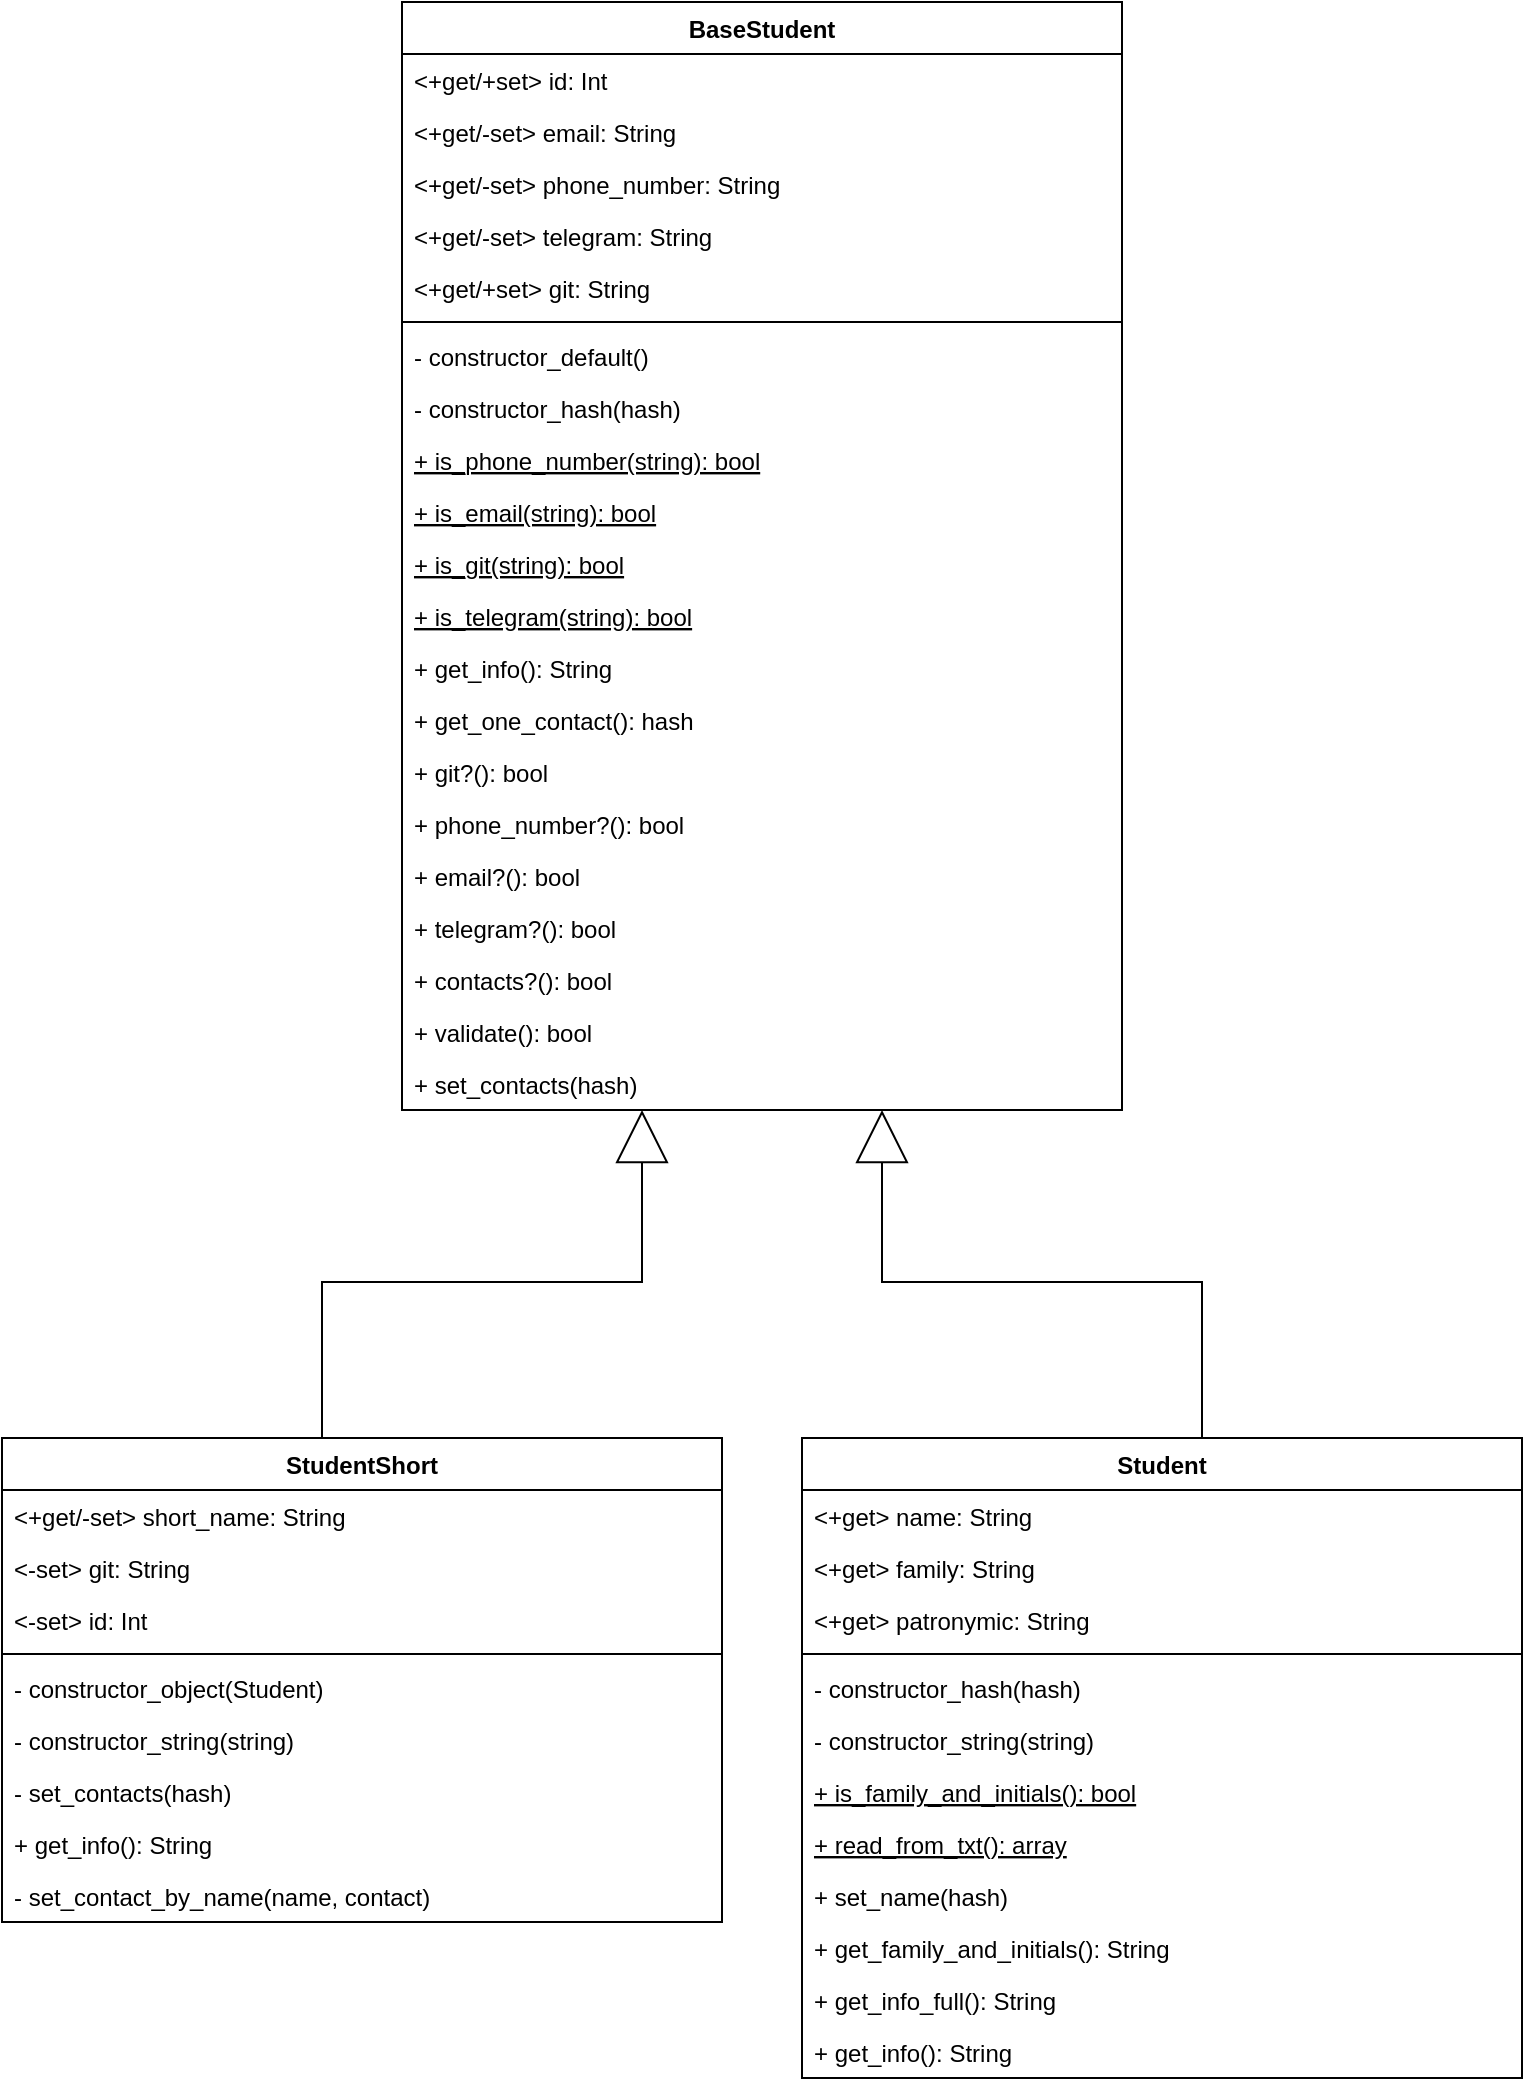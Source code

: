 <mxfile version="20.3.0" type="device"><diagram name="Page-1" id="9f46799a-70d6-7492-0946-bef42562c5a5"><mxGraphModel dx="1148" dy="1664" grid="1" gridSize="10" guides="1" tooltips="1" connect="1" arrows="1" fold="1" page="1" pageScale="1" pageWidth="1100" pageHeight="850" background="none" math="0" shadow="0"><root><mxCell id="0"/><mxCell id="1" parent="0"/><mxCell id="awE1VAHjUJco51ENA8ch-1" value="Student" style="swimlane;fontStyle=1;align=center;verticalAlign=top;childLayout=stackLayout;horizontal=1;startSize=26;horizontalStack=0;resizeParent=1;resizeParentMax=0;resizeLast=0;collapsible=1;marginBottom=0;fillColor=default;swimlaneFillColor=default;" parent="1" vertex="1"><mxGeometry x="680" y="278" width="360" height="320" as="geometry"/></mxCell><mxCell id="awE1VAHjUJco51ENA8ch-2" value="&lt;+get&gt; name: String" style="text;strokeColor=none;fillColor=none;align=left;verticalAlign=top;spacingLeft=4;spacingRight=4;overflow=hidden;rotatable=0;points=[[0,0.5],[1,0.5]];portConstraint=eastwest;" parent="awE1VAHjUJco51ENA8ch-1" vertex="1"><mxGeometry y="26" width="360" height="26" as="geometry"/></mxCell><mxCell id="awE1VAHjUJco51ENA8ch-5" value="&lt;+get&gt; family: String" style="text;strokeColor=none;fillColor=none;align=left;verticalAlign=top;spacingLeft=4;spacingRight=4;overflow=hidden;rotatable=0;points=[[0,0.5],[1,0.5]];portConstraint=eastwest;" parent="awE1VAHjUJco51ENA8ch-1" vertex="1"><mxGeometry y="52" width="360" height="26" as="geometry"/></mxCell><mxCell id="awE1VAHjUJco51ENA8ch-6" value="&lt;+get&gt; patronymic: String" style="text;strokeColor=none;fillColor=none;align=left;verticalAlign=top;spacingLeft=4;spacingRight=4;overflow=hidden;rotatable=0;points=[[0,0.5],[1,0.5]];portConstraint=eastwest;" parent="awE1VAHjUJco51ENA8ch-1" vertex="1"><mxGeometry y="78" width="360" height="26" as="geometry"/></mxCell><mxCell id="awE1VAHjUJco51ENA8ch-3" value="" style="line;strokeWidth=1;fillColor=none;align=left;verticalAlign=middle;spacingTop=-1;spacingLeft=3;spacingRight=3;rotatable=0;labelPosition=right;points=[];portConstraint=eastwest;strokeColor=inherit;" parent="awE1VAHjUJco51ENA8ch-1" vertex="1"><mxGeometry y="104" width="360" height="8" as="geometry"/></mxCell><mxCell id="evtsQNLAuMUu6cNvgW7m-2" value="- constructor_hash(hash)" style="text;strokeColor=none;fillColor=none;align=left;verticalAlign=top;spacingLeft=4;spacingRight=4;overflow=hidden;rotatable=0;points=[[0,0.5],[1,0.5]];portConstraint=eastwest;fontStyle=0" vertex="1" parent="awE1VAHjUJco51ENA8ch-1"><mxGeometry y="112" width="360" height="26" as="geometry"/></mxCell><mxCell id="evtsQNLAuMUu6cNvgW7m-3" value="- constructor_string(string)" style="text;strokeColor=none;fillColor=none;align=left;verticalAlign=top;spacingLeft=4;spacingRight=4;overflow=hidden;rotatable=0;points=[[0,0.5],[1,0.5]];portConstraint=eastwest;fontStyle=0" vertex="1" parent="awE1VAHjUJco51ENA8ch-1"><mxGeometry y="138" width="360" height="26" as="geometry"/></mxCell><mxCell id="evtsQNLAuMUu6cNvgW7m-35" value="+ is_family_and_initials(): bool" style="text;strokeColor=none;fillColor=none;align=left;verticalAlign=top;spacingLeft=4;spacingRight=4;overflow=hidden;rotatable=0;points=[[0,0.5],[1,0.5]];portConstraint=eastwest;fontStyle=4" vertex="1" parent="awE1VAHjUJco51ENA8ch-1"><mxGeometry y="164" width="360" height="26" as="geometry"/></mxCell><mxCell id="evtsQNLAuMUu6cNvgW7m-53" value="+ read_from_txt(): array" style="text;strokeColor=none;fillColor=none;align=left;verticalAlign=top;spacingLeft=4;spacingRight=4;overflow=hidden;rotatable=0;points=[[0,0.5],[1,0.5]];portConstraint=eastwest;fontStyle=4" vertex="1" parent="awE1VAHjUJco51ENA8ch-1"><mxGeometry y="190" width="360" height="26" as="geometry"/></mxCell><mxCell id="awE1VAHjUJco51ENA8ch-23" value="+ set_name(hash)" style="text;strokeColor=none;fillColor=none;align=left;verticalAlign=top;spacingLeft=4;spacingRight=4;overflow=hidden;rotatable=0;points=[[0,0.5],[1,0.5]];portConstraint=eastwest;fontStyle=0" parent="awE1VAHjUJco51ENA8ch-1" vertex="1"><mxGeometry y="216" width="360" height="26" as="geometry"/></mxCell><mxCell id="evtsQNLAuMUu6cNvgW7m-5" value="+ get_family_and_initials(): String" style="text;strokeColor=none;fillColor=none;align=left;verticalAlign=top;spacingLeft=4;spacingRight=4;overflow=hidden;rotatable=0;points=[[0,0.5],[1,0.5]];portConstraint=eastwest;" vertex="1" parent="awE1VAHjUJco51ENA8ch-1"><mxGeometry y="242" width="360" height="26" as="geometry"/></mxCell><mxCell id="evtsQNLAuMUu6cNvgW7m-4" value="+ get_info_full(): String" style="text;strokeColor=none;fillColor=none;align=left;verticalAlign=top;spacingLeft=4;spacingRight=4;overflow=hidden;rotatable=0;points=[[0,0.5],[1,0.5]];portConstraint=eastwest;" vertex="1" parent="awE1VAHjUJco51ENA8ch-1"><mxGeometry y="268" width="360" height="26" as="geometry"/></mxCell><mxCell id="awE1VAHjUJco51ENA8ch-4" value="+ get_info(): String" style="text;strokeColor=none;fillColor=none;align=left;verticalAlign=top;spacingLeft=4;spacingRight=4;overflow=hidden;rotatable=0;points=[[0,0.5],[1,0.5]];portConstraint=eastwest;" parent="awE1VAHjUJco51ENA8ch-1" vertex="1"><mxGeometry y="294" width="360" height="26" as="geometry"/></mxCell><mxCell id="evtsQNLAuMUu6cNvgW7m-6" value="BaseStudent" style="swimlane;fontStyle=1;align=center;verticalAlign=top;childLayout=stackLayout;horizontal=1;startSize=26;horizontalStack=0;resizeParent=1;resizeParentMax=0;resizeLast=0;collapsible=1;marginBottom=0;fillColor=default;swimlaneFillColor=default;" vertex="1" parent="1"><mxGeometry x="480" y="-440" width="360" height="554" as="geometry"/></mxCell><mxCell id="evtsQNLAuMUu6cNvgW7m-34" value="&lt;+get/+set&gt; id: Int" style="text;strokeColor=none;fillColor=none;align=left;verticalAlign=top;spacingLeft=4;spacingRight=4;overflow=hidden;rotatable=0;points=[[0,0.5],[1,0.5]];portConstraint=eastwest;" vertex="1" parent="evtsQNLAuMUu6cNvgW7m-6"><mxGeometry y="26" width="360" height="26" as="geometry"/></mxCell><mxCell id="evtsQNLAuMUu6cNvgW7m-10" value="&lt;+get/-set&gt; email: String" style="text;strokeColor=none;fillColor=none;align=left;verticalAlign=top;spacingLeft=4;spacingRight=4;overflow=hidden;rotatable=0;points=[[0,0.5],[1,0.5]];portConstraint=eastwest;" vertex="1" parent="evtsQNLAuMUu6cNvgW7m-6"><mxGeometry y="52" width="360" height="26" as="geometry"/></mxCell><mxCell id="evtsQNLAuMUu6cNvgW7m-11" value="&lt;+get/-set&gt; phone_number: String" style="text;strokeColor=none;fillColor=none;align=left;verticalAlign=top;spacingLeft=4;spacingRight=4;overflow=hidden;rotatable=0;points=[[0,0.5],[1,0.5]];portConstraint=eastwest;" vertex="1" parent="evtsQNLAuMUu6cNvgW7m-6"><mxGeometry y="78" width="360" height="26" as="geometry"/></mxCell><mxCell id="evtsQNLAuMUu6cNvgW7m-12" value="&lt;+get/-set&gt; telegram: String" style="text;strokeColor=none;fillColor=none;align=left;verticalAlign=top;spacingLeft=4;spacingRight=4;overflow=hidden;rotatable=0;points=[[0,0.5],[1,0.5]];portConstraint=eastwest;" vertex="1" parent="evtsQNLAuMUu6cNvgW7m-6"><mxGeometry y="104" width="360" height="26" as="geometry"/></mxCell><mxCell id="evtsQNLAuMUu6cNvgW7m-13" value="&lt;+get/+set&gt; git: String" style="text;strokeColor=none;fillColor=none;align=left;verticalAlign=top;spacingLeft=4;spacingRight=4;overflow=hidden;rotatable=0;points=[[0,0.5],[1,0.5]];portConstraint=eastwest;" vertex="1" parent="evtsQNLAuMUu6cNvgW7m-6"><mxGeometry y="130" width="360" height="26" as="geometry"/></mxCell><mxCell id="evtsQNLAuMUu6cNvgW7m-14" value="" style="line;strokeWidth=1;fillColor=none;align=left;verticalAlign=middle;spacingTop=-1;spacingLeft=3;spacingRight=3;rotatable=0;labelPosition=right;points=[];portConstraint=eastwest;strokeColor=inherit;" vertex="1" parent="evtsQNLAuMUu6cNvgW7m-6"><mxGeometry y="156" width="360" height="8" as="geometry"/></mxCell><mxCell id="evtsQNLAuMUu6cNvgW7m-30" value="- constructor_default()" style="text;strokeColor=none;fillColor=none;align=left;verticalAlign=top;spacingLeft=4;spacingRight=4;overflow=hidden;rotatable=0;points=[[0,0.5],[1,0.5]];portConstraint=eastwest;fontStyle=0" vertex="1" parent="evtsQNLAuMUu6cNvgW7m-6"><mxGeometry y="164" width="360" height="26" as="geometry"/></mxCell><mxCell id="evtsQNLAuMUu6cNvgW7m-31" value="- constructor_hash(hash)" style="text;strokeColor=none;fillColor=none;align=left;verticalAlign=top;spacingLeft=4;spacingRight=4;overflow=hidden;rotatable=0;points=[[0,0.5],[1,0.5]];portConstraint=eastwest;fontStyle=0" vertex="1" parent="evtsQNLAuMUu6cNvgW7m-6"><mxGeometry y="190" width="360" height="26" as="geometry"/></mxCell><mxCell id="evtsQNLAuMUu6cNvgW7m-19" value="+ is_phone_number(string): bool" style="text;strokeColor=none;fillColor=none;align=left;verticalAlign=top;spacingLeft=4;spacingRight=4;overflow=hidden;rotatable=0;points=[[0,0.5],[1,0.5]];portConstraint=eastwest;fontStyle=4" vertex="1" parent="evtsQNLAuMUu6cNvgW7m-6"><mxGeometry y="216" width="360" height="26" as="geometry"/></mxCell><mxCell id="evtsQNLAuMUu6cNvgW7m-20" value="+ is_email(string): bool" style="text;strokeColor=none;fillColor=none;align=left;verticalAlign=top;spacingLeft=4;spacingRight=4;overflow=hidden;rotatable=0;points=[[0,0.5],[1,0.5]];portConstraint=eastwest;fontStyle=4" vertex="1" parent="evtsQNLAuMUu6cNvgW7m-6"><mxGeometry y="242" width="360" height="26" as="geometry"/></mxCell><mxCell id="evtsQNLAuMUu6cNvgW7m-21" value="+ is_git(string): bool" style="text;strokeColor=none;fillColor=none;align=left;verticalAlign=top;spacingLeft=4;spacingRight=4;overflow=hidden;rotatable=0;points=[[0,0.5],[1,0.5]];portConstraint=eastwest;fontStyle=4" vertex="1" parent="evtsQNLAuMUu6cNvgW7m-6"><mxGeometry y="268" width="360" height="26" as="geometry"/></mxCell><mxCell id="evtsQNLAuMUu6cNvgW7m-22" value="+ is_telegram(string): bool" style="text;strokeColor=none;fillColor=none;align=left;verticalAlign=top;spacingLeft=4;spacingRight=4;overflow=hidden;rotatable=0;points=[[0,0.5],[1,0.5]];portConstraint=eastwest;fontStyle=4" vertex="1" parent="evtsQNLAuMUu6cNvgW7m-6"><mxGeometry y="294" width="360" height="26" as="geometry"/></mxCell><mxCell id="evtsQNLAuMUu6cNvgW7m-16" value="+ get_info(): String" style="text;strokeColor=none;fillColor=none;align=left;verticalAlign=top;spacingLeft=4;spacingRight=4;overflow=hidden;rotatable=0;points=[[0,0.5],[1,0.5]];portConstraint=eastwest;" vertex="1" parent="evtsQNLAuMUu6cNvgW7m-6"><mxGeometry y="320" width="360" height="26" as="geometry"/></mxCell><mxCell id="evtsQNLAuMUu6cNvgW7m-33" value="+ get_one_contact(): hash" style="text;strokeColor=none;fillColor=none;align=left;verticalAlign=top;spacingLeft=4;spacingRight=4;overflow=hidden;rotatable=0;points=[[0,0.5],[1,0.5]];portConstraint=eastwest;" vertex="1" parent="evtsQNLAuMUu6cNvgW7m-6"><mxGeometry y="346" width="360" height="26" as="geometry"/></mxCell><mxCell id="evtsQNLAuMUu6cNvgW7m-23" value="+ git?(): bool" style="text;strokeColor=none;fillColor=none;align=left;verticalAlign=top;spacingLeft=4;spacingRight=4;overflow=hidden;rotatable=0;points=[[0,0.5],[1,0.5]];portConstraint=eastwest;fontStyle=0" vertex="1" parent="evtsQNLAuMUu6cNvgW7m-6"><mxGeometry y="372" width="360" height="26" as="geometry"/></mxCell><mxCell id="evtsQNLAuMUu6cNvgW7m-24" value="+ phone_number?(): bool" style="text;strokeColor=none;fillColor=none;align=left;verticalAlign=top;spacingLeft=4;spacingRight=4;overflow=hidden;rotatable=0;points=[[0,0.5],[1,0.5]];portConstraint=eastwest;fontStyle=0" vertex="1" parent="evtsQNLAuMUu6cNvgW7m-6"><mxGeometry y="398" width="360" height="26" as="geometry"/></mxCell><mxCell id="evtsQNLAuMUu6cNvgW7m-25" value="+ email?(): bool" style="text;strokeColor=none;fillColor=none;align=left;verticalAlign=top;spacingLeft=4;spacingRight=4;overflow=hidden;rotatable=0;points=[[0,0.5],[1,0.5]];portConstraint=eastwest;fontStyle=0" vertex="1" parent="evtsQNLAuMUu6cNvgW7m-6"><mxGeometry y="424" width="360" height="26" as="geometry"/></mxCell><mxCell id="evtsQNLAuMUu6cNvgW7m-26" value="+ telegram?(): bool" style="text;strokeColor=none;fillColor=none;align=left;verticalAlign=top;spacingLeft=4;spacingRight=4;overflow=hidden;rotatable=0;points=[[0,0.5],[1,0.5]];portConstraint=eastwest;fontStyle=0" vertex="1" parent="evtsQNLAuMUu6cNvgW7m-6"><mxGeometry y="450" width="360" height="26" as="geometry"/></mxCell><mxCell id="evtsQNLAuMUu6cNvgW7m-27" value="+ contacts?(): bool" style="text;strokeColor=none;fillColor=none;align=left;verticalAlign=top;spacingLeft=4;spacingRight=4;overflow=hidden;rotatable=0;points=[[0,0.5],[1,0.5]];portConstraint=eastwest;fontStyle=0" vertex="1" parent="evtsQNLAuMUu6cNvgW7m-6"><mxGeometry y="476" width="360" height="26" as="geometry"/></mxCell><mxCell id="evtsQNLAuMUu6cNvgW7m-28" value="+ validate(): bool" style="text;strokeColor=none;fillColor=none;align=left;verticalAlign=top;spacingLeft=4;spacingRight=4;overflow=hidden;rotatable=0;points=[[0,0.5],[1,0.5]];portConstraint=eastwest;fontStyle=0" vertex="1" parent="evtsQNLAuMUu6cNvgW7m-6"><mxGeometry y="502" width="360" height="26" as="geometry"/></mxCell><mxCell id="evtsQNLAuMUu6cNvgW7m-29" value="+ set_contacts(hash)" style="text;strokeColor=none;fillColor=none;align=left;verticalAlign=top;spacingLeft=4;spacingRight=4;overflow=hidden;rotatable=0;points=[[0,0.5],[1,0.5]];portConstraint=eastwest;fontStyle=0" vertex="1" parent="evtsQNLAuMUu6cNvgW7m-6"><mxGeometry y="528" width="360" height="26" as="geometry"/></mxCell><mxCell id="evtsQNLAuMUu6cNvgW7m-36" value="" style="endArrow=block;html=1;rounded=0;endFill=0;jumpSize=6;endSize=24;edgeStyle=orthogonalEdgeStyle;" edge="1" parent="1" source="awE1VAHjUJco51ENA8ch-1" target="evtsQNLAuMUu6cNvgW7m-6"><mxGeometry width="50" height="50" relative="1" as="geometry"><mxPoint x="570" y="320" as="sourcePoint"/><mxPoint x="480" y="230" as="targetPoint"/><Array as="points"><mxPoint x="880" y="200"/><mxPoint x="720" y="200"/></Array></mxGeometry></mxCell><mxCell id="evtsQNLAuMUu6cNvgW7m-37" value="StudentShort" style="swimlane;fontStyle=1;align=center;verticalAlign=top;childLayout=stackLayout;horizontal=1;startSize=26;horizontalStack=0;resizeParent=1;resizeParentMax=0;resizeLast=0;collapsible=1;marginBottom=0;fillColor=default;swimlaneFillColor=default;" vertex="1" parent="1"><mxGeometry x="280" y="278" width="360" height="242" as="geometry"/></mxCell><mxCell id="evtsQNLAuMUu6cNvgW7m-40" value="&lt;+get/-set&gt; short_name: String" style="text;strokeColor=none;fillColor=none;align=left;verticalAlign=top;spacingLeft=4;spacingRight=4;overflow=hidden;rotatable=0;points=[[0,0.5],[1,0.5]];portConstraint=eastwest;" vertex="1" parent="evtsQNLAuMUu6cNvgW7m-37"><mxGeometry y="26" width="360" height="26" as="geometry"/></mxCell><mxCell id="evtsQNLAuMUu6cNvgW7m-49" value="&lt;-set&gt; git: String" style="text;strokeColor=none;fillColor=none;align=left;verticalAlign=top;spacingLeft=4;spacingRight=4;overflow=hidden;rotatable=0;points=[[0,0.5],[1,0.5]];portConstraint=eastwest;" vertex="1" parent="evtsQNLAuMUu6cNvgW7m-37"><mxGeometry y="52" width="360" height="26" as="geometry"/></mxCell><mxCell id="evtsQNLAuMUu6cNvgW7m-50" value="&lt;-set&gt; id: Int" style="text;strokeColor=none;fillColor=none;align=left;verticalAlign=top;spacingLeft=4;spacingRight=4;overflow=hidden;rotatable=0;points=[[0,0.5],[1,0.5]];portConstraint=eastwest;" vertex="1" parent="evtsQNLAuMUu6cNvgW7m-37"><mxGeometry y="78" width="360" height="26" as="geometry"/></mxCell><mxCell id="evtsQNLAuMUu6cNvgW7m-41" value="" style="line;strokeWidth=1;fillColor=none;align=left;verticalAlign=middle;spacingTop=-1;spacingLeft=3;spacingRight=3;rotatable=0;labelPosition=right;points=[];portConstraint=eastwest;strokeColor=inherit;" vertex="1" parent="evtsQNLAuMUu6cNvgW7m-37"><mxGeometry y="104" width="360" height="8" as="geometry"/></mxCell><mxCell id="evtsQNLAuMUu6cNvgW7m-42" value="- constructor_object(Student)" style="text;strokeColor=none;fillColor=none;align=left;verticalAlign=top;spacingLeft=4;spacingRight=4;overflow=hidden;rotatable=0;points=[[0,0.5],[1,0.5]];portConstraint=eastwest;fontStyle=0" vertex="1" parent="evtsQNLAuMUu6cNvgW7m-37"><mxGeometry y="112" width="360" height="26" as="geometry"/></mxCell><mxCell id="evtsQNLAuMUu6cNvgW7m-43" value="- constructor_string(string)" style="text;strokeColor=none;fillColor=none;align=left;verticalAlign=top;spacingLeft=4;spacingRight=4;overflow=hidden;rotatable=0;points=[[0,0.5],[1,0.5]];portConstraint=eastwest;fontStyle=0" vertex="1" parent="evtsQNLAuMUu6cNvgW7m-37"><mxGeometry y="138" width="360" height="26" as="geometry"/></mxCell><mxCell id="evtsQNLAuMUu6cNvgW7m-45" value="- set_contacts(hash)" style="text;strokeColor=none;fillColor=none;align=left;verticalAlign=top;spacingLeft=4;spacingRight=4;overflow=hidden;rotatable=0;points=[[0,0.5],[1,0.5]];portConstraint=eastwest;fontStyle=0" vertex="1" parent="evtsQNLAuMUu6cNvgW7m-37"><mxGeometry y="164" width="360" height="26" as="geometry"/></mxCell><mxCell id="evtsQNLAuMUu6cNvgW7m-48" value="+ get_info(): String" style="text;strokeColor=none;fillColor=none;align=left;verticalAlign=top;spacingLeft=4;spacingRight=4;overflow=hidden;rotatable=0;points=[[0,0.5],[1,0.5]];portConstraint=eastwest;" vertex="1" parent="evtsQNLAuMUu6cNvgW7m-37"><mxGeometry y="190" width="360" height="26" as="geometry"/></mxCell><mxCell id="evtsQNLAuMUu6cNvgW7m-51" value="- set_contact_by_name(name, contact)" style="text;strokeColor=none;fillColor=none;align=left;verticalAlign=top;spacingLeft=4;spacingRight=4;overflow=hidden;rotatable=0;points=[[0,0.5],[1,0.5]];portConstraint=eastwest;fontStyle=0" vertex="1" parent="evtsQNLAuMUu6cNvgW7m-37"><mxGeometry y="216" width="360" height="26" as="geometry"/></mxCell><mxCell id="evtsQNLAuMUu6cNvgW7m-52" value="" style="endArrow=block;html=1;rounded=0;endFill=0;jumpSize=6;endSize=24;edgeStyle=orthogonalEdgeStyle;" edge="1" parent="1" source="evtsQNLAuMUu6cNvgW7m-37" target="evtsQNLAuMUu6cNvgW7m-6"><mxGeometry width="50" height="50" relative="1" as="geometry"><mxPoint x="270" y="326" as="sourcePoint"/><mxPoint x="270" y="50" as="targetPoint"/><Array as="points"><mxPoint x="440" y="200"/><mxPoint x="600" y="200"/></Array></mxGeometry></mxCell></root></mxGraphModel></diagram></mxfile>